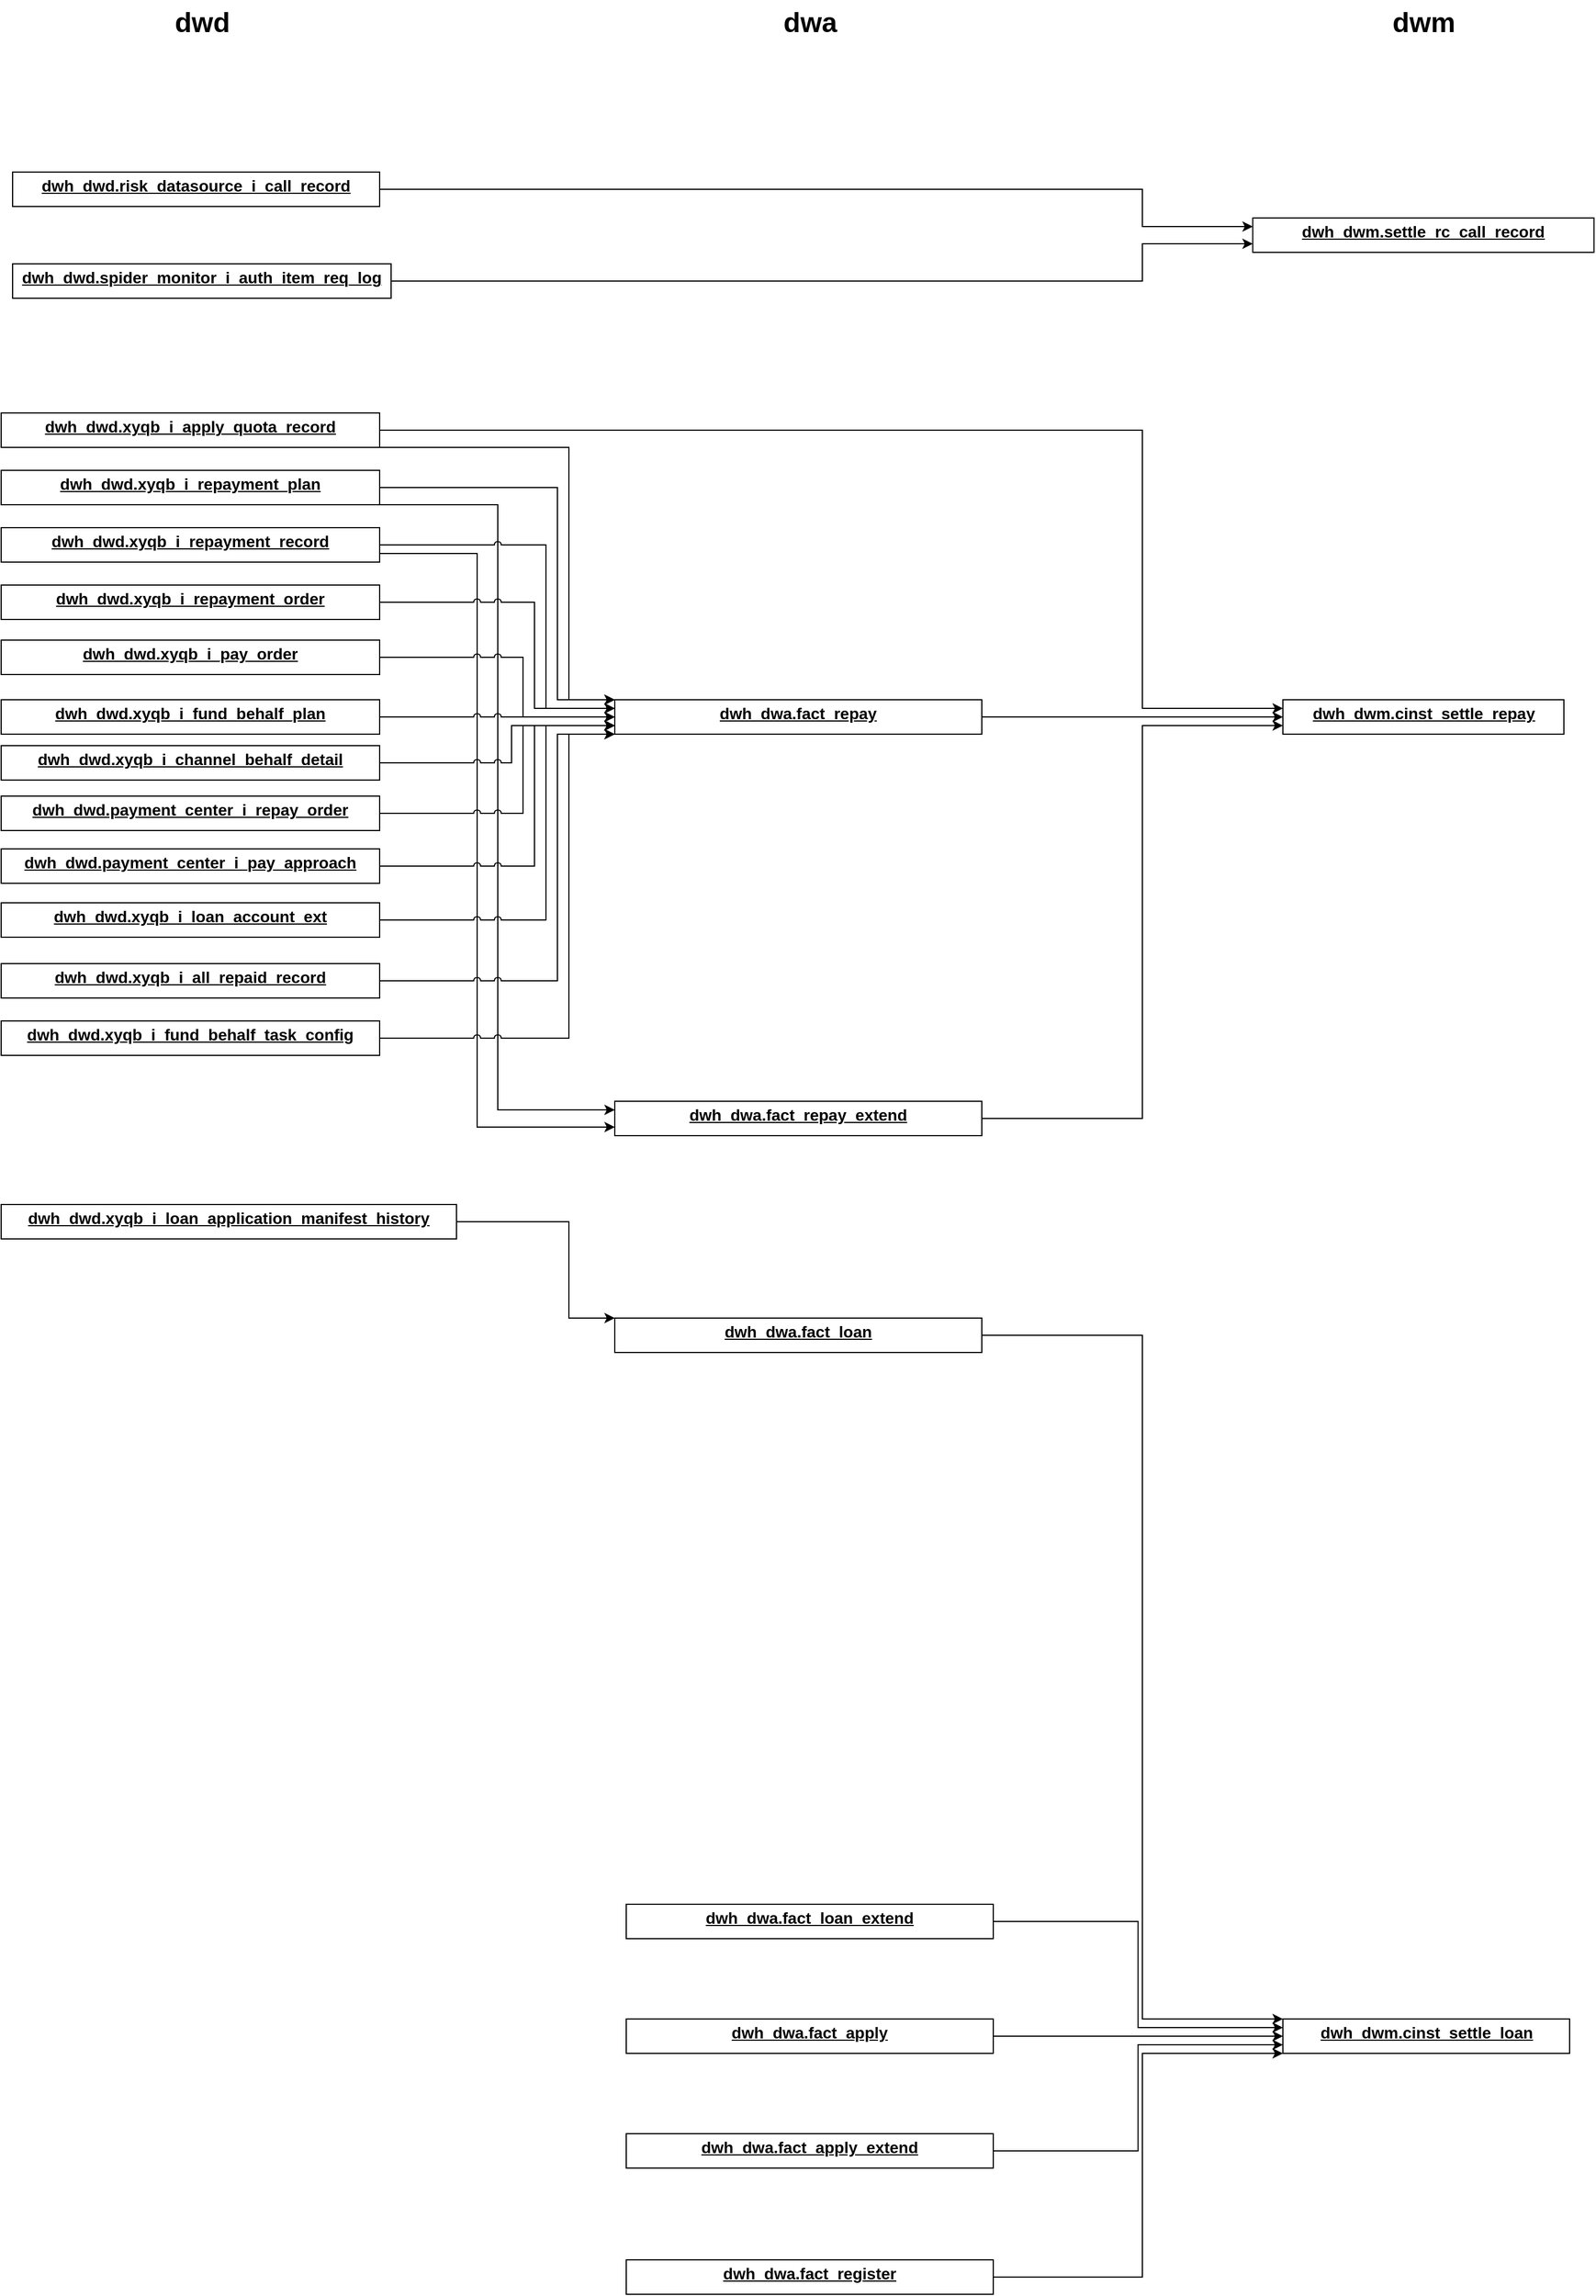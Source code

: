 <mxfile version="12.9.10" type="github">
  <diagram name="Page-1" id="a7904f86-f2b4-8e86-fa97-74104820619b">
    <mxGraphModel dx="1114" dy="953" grid="1" gridSize="10" guides="1" tooltips="1" connect="1" arrows="1" fold="1" page="1" pageScale="1" pageWidth="1654" pageHeight="1169" background="#ffffff" math="0" shadow="0">
      <root>
        <mxCell id="0" />
        <mxCell id="1" parent="0" />
        <mxCell id="BQK6jB8z2mIOrAZ9bxbN-1" value="dwm" style="text;strokeColor=none;fillColor=none;html=1;fontSize=24;fontStyle=1;verticalAlign=middle;align=center;" vertex="1" parent="1">
          <mxGeometry x="1245" y="20" width="100" height="40" as="geometry" />
        </mxCell>
        <mxCell id="BQK6jB8z2mIOrAZ9bxbN-2" value="dwa" style="text;strokeColor=none;fillColor=none;html=1;fontSize=24;fontStyle=1;verticalAlign=middle;align=center;" vertex="1" parent="1">
          <mxGeometry x="710" y="20" width="100" height="40" as="geometry" />
        </mxCell>
        <mxCell id="BQK6jB8z2mIOrAZ9bxbN-3" value="dwd" style="text;strokeColor=none;fillColor=none;html=1;fontSize=24;fontStyle=1;verticalAlign=middle;align=center;" vertex="1" parent="1">
          <mxGeometry x="180" y="20" width="100" height="40" as="geometry" />
        </mxCell>
        <mxCell id="BQK6jB8z2mIOrAZ9bxbN-6" value="&lt;p style=&quot;margin: 0px ; margin-top: 4px ; text-align: center ; text-decoration: underline&quot;&gt;&lt;b&gt;&lt;font style=&quot;font-size: 14px&quot;&gt;dwh_dwm.&lt;/font&gt;&lt;/b&gt;&lt;b style=&quot;font-size: 14px&quot;&gt;&lt;u&gt;cinst_settle_loan&lt;/u&gt;&lt;/b&gt;&lt;/p&gt;&lt;p style=&quot;margin: 0px ; margin-top: 4px ; text-align: center ; text-decoration: underline&quot;&gt;&lt;b&gt;&lt;br&gt;&lt;/b&gt;&lt;/p&gt;" style="verticalAlign=top;align=left;overflow=fill;fontSize=12;fontFamily=Helvetica;html=1;rounded=0;shadow=0;comic=0;labelBackgroundColor=none;strokeWidth=1" vertex="1" parent="1">
          <mxGeometry x="1172.5" y="1780" width="250" height="30" as="geometry" />
        </mxCell>
        <mxCell id="BQK6jB8z2mIOrAZ9bxbN-7" value="&lt;p style=&quot;margin: 0px ; margin-top: 4px ; text-align: center ; text-decoration: underline&quot;&gt;&lt;b&gt;&lt;font style=&quot;font-size: 14px&quot;&gt;dwh_dwm.&lt;/font&gt;&lt;/b&gt;&lt;b style=&quot;font-size: 14px&quot;&gt;&lt;u&gt;cinst_settle_repay&lt;/u&gt;&lt;/b&gt;&lt;/p&gt;" style="verticalAlign=top;align=left;overflow=fill;fontSize=12;fontFamily=Helvetica;html=1;rounded=0;shadow=0;comic=0;labelBackgroundColor=none;strokeWidth=1" vertex="1" parent="1">
          <mxGeometry x="1172.5" y="630" width="245" height="30" as="geometry" />
        </mxCell>
        <mxCell id="BQK6jB8z2mIOrAZ9bxbN-9" value="&lt;p style=&quot;margin: 0px ; margin-top: 4px ; text-align: center ; text-decoration: underline&quot;&gt;&lt;b&gt;&lt;font style=&quot;font-size: 14px&quot;&gt;dwh_dwm.&lt;/font&gt;&lt;/b&gt;&lt;b style=&quot;font-size: 14px&quot;&gt;&lt;u&gt;settle_rc_call_record&lt;/u&gt;&lt;/b&gt;&lt;/p&gt;" style="verticalAlign=top;align=left;overflow=fill;fontSize=12;fontFamily=Helvetica;html=1;rounded=0;shadow=0;comic=0;labelBackgroundColor=none;strokeWidth=1" vertex="1" parent="1">
          <mxGeometry x="1146.25" y="210" width="297.5" height="30" as="geometry" />
        </mxCell>
        <mxCell id="BQK6jB8z2mIOrAZ9bxbN-15" style="edgeStyle=orthogonalEdgeStyle;rounded=0;orthogonalLoop=1;jettySize=auto;html=1;entryX=0;entryY=0.25;entryDx=0;entryDy=0;" edge="1" parent="1" source="BQK6jB8z2mIOrAZ9bxbN-11" target="BQK6jB8z2mIOrAZ9bxbN-9">
          <mxGeometry relative="1" as="geometry">
            <Array as="points">
              <mxPoint x="1050" y="185" />
              <mxPoint x="1050" y="218" />
            </Array>
          </mxGeometry>
        </mxCell>
        <mxCell id="BQK6jB8z2mIOrAZ9bxbN-11" value="&lt;p style=&quot;margin: 0px ; margin-top: 4px ; text-align: center ; text-decoration: underline&quot;&gt;&lt;b&gt;&lt;font style=&quot;font-size: 14px&quot;&gt;dwh_dwd.&lt;/font&gt;&lt;/b&gt;&lt;b style=&quot;font-size: 14px&quot;&gt;&lt;u&gt;risk_datasource_i_call_record&lt;/u&gt;&lt;/b&gt;&lt;/p&gt;&lt;p style=&quot;margin: 0px ; margin-top: 4px ; text-align: center ; text-decoration: underline&quot;&gt;&lt;b&gt;&lt;br&gt;&lt;/b&gt;&lt;/p&gt;" style="verticalAlign=top;align=left;overflow=fill;fontSize=12;fontFamily=Helvetica;html=1;rounded=0;shadow=0;comic=0;labelBackgroundColor=none;strokeWidth=1" vertex="1" parent="1">
          <mxGeometry x="65" y="170" width="320" height="30" as="geometry" />
        </mxCell>
        <mxCell id="BQK6jB8z2mIOrAZ9bxbN-16" style="edgeStyle=orthogonalEdgeStyle;rounded=0;orthogonalLoop=1;jettySize=auto;html=1;entryX=0;entryY=0.75;entryDx=0;entryDy=0;" edge="1" parent="1" source="BQK6jB8z2mIOrAZ9bxbN-12" target="BQK6jB8z2mIOrAZ9bxbN-9">
          <mxGeometry relative="1" as="geometry">
            <mxPoint x="1080" y="280" as="targetPoint" />
            <Array as="points">
              <mxPoint x="1050" y="265" />
              <mxPoint x="1050" y="233" />
            </Array>
          </mxGeometry>
        </mxCell>
        <mxCell id="BQK6jB8z2mIOrAZ9bxbN-12" value="&lt;p style=&quot;margin: 0px ; margin-top: 4px ; text-align: center ; text-decoration: underline&quot;&gt;&lt;b&gt;&lt;font style=&quot;font-size: 14px&quot;&gt;dwh_dwd.&lt;/font&gt;&lt;/b&gt;&lt;b style=&quot;font-size: 14px&quot;&gt;&lt;u&gt;spider_monitor_i_auth_item_req_log&lt;/u&gt;&lt;/b&gt;&lt;/p&gt;&lt;p style=&quot;margin: 0px ; margin-top: 4px ; text-align: center ; text-decoration: underline&quot;&gt;&lt;b&gt;&lt;br&gt;&lt;/b&gt;&lt;/p&gt;" style="verticalAlign=top;align=left;overflow=fill;fontSize=12;fontFamily=Helvetica;html=1;rounded=0;shadow=0;comic=0;labelBackgroundColor=none;strokeWidth=1" vertex="1" parent="1">
          <mxGeometry x="65" y="250" width="330" height="30" as="geometry" />
        </mxCell>
        <mxCell id="BQK6jB8z2mIOrAZ9bxbN-31" style="edgeStyle=orthogonalEdgeStyle;rounded=0;orthogonalLoop=1;jettySize=auto;html=1;entryX=0;entryY=0;entryDx=0;entryDy=0;" edge="1" parent="1" source="BQK6jB8z2mIOrAZ9bxbN-19" target="BQK6jB8z2mIOrAZ9bxbN-6">
          <mxGeometry relative="1" as="geometry">
            <Array as="points">
              <mxPoint x="750" y="1184" />
              <mxPoint x="1050" y="1184" />
              <mxPoint x="1050" y="1780" />
            </Array>
          </mxGeometry>
        </mxCell>
        <mxCell id="BQK6jB8z2mIOrAZ9bxbN-19" value="&lt;p style=&quot;margin: 0px ; margin-top: 4px ; text-align: center ; text-decoration: underline&quot;&gt;&lt;b&gt;&lt;font style=&quot;font-size: 14px&quot;&gt;dwh_dwa.&lt;/font&gt;&lt;/b&gt;&lt;b style=&quot;font-size: 14px&quot;&gt;&lt;u&gt;fact_loan&lt;/u&gt;&lt;/b&gt;&lt;/p&gt;&lt;p style=&quot;margin: 0px ; margin-top: 4px ; text-align: center ; text-decoration: underline&quot;&gt;&lt;b&gt;&lt;br&gt;&lt;/b&gt;&lt;/p&gt;" style="verticalAlign=top;align=left;overflow=fill;fontSize=12;fontFamily=Helvetica;html=1;rounded=0;shadow=0;comic=0;labelBackgroundColor=none;strokeWidth=1" vertex="1" parent="1">
          <mxGeometry x="590" y="1169" width="320" height="30" as="geometry" />
        </mxCell>
        <mxCell id="BQK6jB8z2mIOrAZ9bxbN-32" style="edgeStyle=orthogonalEdgeStyle;rounded=0;orthogonalLoop=1;jettySize=auto;html=1;entryX=0;entryY=0.25;entryDx=0;entryDy=0;" edge="1" parent="1" source="BQK6jB8z2mIOrAZ9bxbN-20" target="BQK6jB8z2mIOrAZ9bxbN-6">
          <mxGeometry relative="1" as="geometry" />
        </mxCell>
        <mxCell id="BQK6jB8z2mIOrAZ9bxbN-20" value="&lt;p style=&quot;margin: 4px 0px 0px ; text-align: center&quot;&gt;&lt;span style=&quot;font-size: 14px&quot;&gt;&lt;b&gt;&lt;u&gt;dwh_dwa.fact_loan_extend&lt;/u&gt;&lt;/b&gt;&lt;/span&gt;&lt;br&gt;&lt;/p&gt;" style="verticalAlign=top;align=left;overflow=fill;fontSize=12;fontFamily=Helvetica;html=1;rounded=0;shadow=0;comic=0;labelBackgroundColor=none;strokeWidth=1" vertex="1" parent="1">
          <mxGeometry x="600" y="1680" width="320" height="30" as="geometry" />
        </mxCell>
        <mxCell id="BQK6jB8z2mIOrAZ9bxbN-27" style="edgeStyle=orthogonalEdgeStyle;rounded=0;orthogonalLoop=1;jettySize=auto;html=1;" edge="1" parent="1" source="BQK6jB8z2mIOrAZ9bxbN-21" target="BQK6jB8z2mIOrAZ9bxbN-7">
          <mxGeometry relative="1" as="geometry" />
        </mxCell>
        <mxCell id="BQK6jB8z2mIOrAZ9bxbN-21" value="&lt;p style=&quot;margin: 4px 0px 0px ; text-align: center&quot;&gt;&lt;span style=&quot;font-size: 14px&quot;&gt;&lt;b&gt;&lt;u&gt;dwh_dwa.fact_repay&lt;/u&gt;&lt;/b&gt;&lt;/span&gt;&lt;br&gt;&lt;/p&gt;" style="verticalAlign=top;align=left;overflow=fill;fontSize=12;fontFamily=Helvetica;html=1;rounded=0;shadow=0;comic=0;labelBackgroundColor=none;strokeWidth=1" vertex="1" parent="1">
          <mxGeometry x="590" y="630" width="320" height="30" as="geometry" />
        </mxCell>
        <mxCell id="BQK6jB8z2mIOrAZ9bxbN-28" style="edgeStyle=orthogonalEdgeStyle;rounded=0;orthogonalLoop=1;jettySize=auto;html=1;entryX=0;entryY=0.75;entryDx=0;entryDy=0;" edge="1" parent="1" source="BQK6jB8z2mIOrAZ9bxbN-22" target="BQK6jB8z2mIOrAZ9bxbN-7">
          <mxGeometry relative="1" as="geometry">
            <Array as="points">
              <mxPoint x="1050" y="995" />
              <mxPoint x="1050" y="653" />
            </Array>
          </mxGeometry>
        </mxCell>
        <mxCell id="BQK6jB8z2mIOrAZ9bxbN-22" value="&lt;p style=&quot;margin: 4px 0px 0px ; text-align: center&quot;&gt;&lt;span style=&quot;font-size: 14px&quot;&gt;&lt;b&gt;&lt;u&gt;dwh_dwa.fact_repay_extend&lt;/u&gt;&lt;/b&gt;&lt;/span&gt;&lt;br&gt;&lt;/p&gt;" style="verticalAlign=top;align=left;overflow=fill;fontSize=12;fontFamily=Helvetica;html=1;rounded=0;shadow=0;comic=0;labelBackgroundColor=none;strokeWidth=1" vertex="1" parent="1">
          <mxGeometry x="590" y="980" width="320" height="30" as="geometry" />
        </mxCell>
        <mxCell id="BQK6jB8z2mIOrAZ9bxbN-33" style="edgeStyle=orthogonalEdgeStyle;rounded=0;orthogonalLoop=1;jettySize=auto;html=1;entryX=0;entryY=0.5;entryDx=0;entryDy=0;" edge="1" parent="1" source="BQK6jB8z2mIOrAZ9bxbN-23" target="BQK6jB8z2mIOrAZ9bxbN-6">
          <mxGeometry relative="1" as="geometry" />
        </mxCell>
        <mxCell id="BQK6jB8z2mIOrAZ9bxbN-23" value="&lt;p style=&quot;margin: 4px 0px 0px ; text-align: center&quot;&gt;&lt;span style=&quot;font-size: 14px&quot;&gt;&lt;b&gt;&lt;u&gt;dwh_dwa.fact_apply&lt;/u&gt;&lt;/b&gt;&lt;/span&gt;&lt;br&gt;&lt;/p&gt;" style="verticalAlign=top;align=left;overflow=fill;fontSize=12;fontFamily=Helvetica;html=1;rounded=0;shadow=0;comic=0;labelBackgroundColor=none;strokeWidth=1" vertex="1" parent="1">
          <mxGeometry x="600" y="1780" width="320" height="30" as="geometry" />
        </mxCell>
        <mxCell id="BQK6jB8z2mIOrAZ9bxbN-34" style="edgeStyle=orthogonalEdgeStyle;rounded=0;orthogonalLoop=1;jettySize=auto;html=1;entryX=0;entryY=0.75;entryDx=0;entryDy=0;" edge="1" parent="1" source="BQK6jB8z2mIOrAZ9bxbN-24" target="BQK6jB8z2mIOrAZ9bxbN-6">
          <mxGeometry relative="1" as="geometry" />
        </mxCell>
        <mxCell id="BQK6jB8z2mIOrAZ9bxbN-24" value="&lt;p style=&quot;margin: 4px 0px 0px ; text-align: center&quot;&gt;&lt;span style=&quot;font-size: 14px&quot;&gt;&lt;b&gt;&lt;u&gt;dwh_dwa.fact_apply_extend&lt;/u&gt;&lt;/b&gt;&lt;/span&gt;&lt;br&gt;&lt;/p&gt;" style="verticalAlign=top;align=left;overflow=fill;fontSize=12;fontFamily=Helvetica;html=1;rounded=0;shadow=0;comic=0;labelBackgroundColor=none;strokeWidth=1" vertex="1" parent="1">
          <mxGeometry x="600" y="1880" width="320" height="30" as="geometry" />
        </mxCell>
        <mxCell id="BQK6jB8z2mIOrAZ9bxbN-35" style="edgeStyle=orthogonalEdgeStyle;rounded=0;orthogonalLoop=1;jettySize=auto;html=1;entryX=0;entryY=1;entryDx=0;entryDy=0;" edge="1" parent="1" source="BQK6jB8z2mIOrAZ9bxbN-25" target="BQK6jB8z2mIOrAZ9bxbN-6">
          <mxGeometry relative="1" as="geometry">
            <Array as="points">
              <mxPoint x="1050" y="2005" />
              <mxPoint x="1050" y="1810" />
            </Array>
          </mxGeometry>
        </mxCell>
        <mxCell id="BQK6jB8z2mIOrAZ9bxbN-25" value="&lt;p style=&quot;margin: 4px 0px 0px ; text-align: center&quot;&gt;&lt;span style=&quot;font-size: 14px&quot;&gt;&lt;b&gt;&lt;u&gt;dwh_dwa.fact_register&lt;/u&gt;&lt;/b&gt;&lt;/span&gt;&lt;br&gt;&lt;/p&gt;" style="verticalAlign=top;align=left;overflow=fill;fontSize=12;fontFamily=Helvetica;html=1;rounded=0;shadow=0;comic=0;labelBackgroundColor=none;strokeWidth=1" vertex="1" parent="1">
          <mxGeometry x="600" y="1990" width="320" height="30" as="geometry" />
        </mxCell>
        <mxCell id="BQK6jB8z2mIOrAZ9bxbN-30" style="edgeStyle=orthogonalEdgeStyle;rounded=0;orthogonalLoop=1;jettySize=auto;html=1;entryX=0;entryY=0.25;entryDx=0;entryDy=0;" edge="1" parent="1" source="BQK6jB8z2mIOrAZ9bxbN-29" target="BQK6jB8z2mIOrAZ9bxbN-7">
          <mxGeometry relative="1" as="geometry">
            <Array as="points">
              <mxPoint x="1050" y="395" />
              <mxPoint x="1050" y="638" />
            </Array>
          </mxGeometry>
        </mxCell>
        <mxCell id="BQK6jB8z2mIOrAZ9bxbN-49" style="edgeStyle=orthogonalEdgeStyle;rounded=0;orthogonalLoop=1;jettySize=auto;html=1;entryX=0;entryY=0;entryDx=0;entryDy=0;jumpStyle=arc;" edge="1" parent="1" source="BQK6jB8z2mIOrAZ9bxbN-29" target="BQK6jB8z2mIOrAZ9bxbN-21">
          <mxGeometry relative="1" as="geometry">
            <Array as="points">
              <mxPoint x="550" y="410" />
              <mxPoint x="550" y="630" />
            </Array>
          </mxGeometry>
        </mxCell>
        <mxCell id="BQK6jB8z2mIOrAZ9bxbN-29" value="&lt;p style=&quot;margin: 0px ; margin-top: 4px ; text-align: center ; text-decoration: underline&quot;&gt;&lt;b&gt;&lt;font style=&quot;font-size: 14px&quot;&gt;dwh_dwd.&lt;/font&gt;&lt;/b&gt;&lt;b style=&quot;font-size: 14px&quot;&gt;&lt;u&gt;xyqb_i_apply_quota_record&lt;/u&gt;&lt;/b&gt;&lt;/p&gt;" style="verticalAlign=top;align=left;overflow=fill;fontSize=12;fontFamily=Helvetica;html=1;rounded=0;shadow=0;comic=0;labelBackgroundColor=none;strokeWidth=1" vertex="1" parent="1">
          <mxGeometry x="55" y="380" width="330" height="30" as="geometry" />
        </mxCell>
        <mxCell id="BQK6jB8z2mIOrAZ9bxbN-50" style="edgeStyle=orthogonalEdgeStyle;rounded=0;orthogonalLoop=1;jettySize=auto;html=1;entryX=0;entryY=0;entryDx=0;entryDy=0;jumpStyle=arc;" edge="1" parent="1" source="BQK6jB8z2mIOrAZ9bxbN-37" target="BQK6jB8z2mIOrAZ9bxbN-21">
          <mxGeometry relative="1" as="geometry">
            <Array as="points">
              <mxPoint x="540" y="445" />
              <mxPoint x="540" y="630" />
            </Array>
          </mxGeometry>
        </mxCell>
        <mxCell id="BQK6jB8z2mIOrAZ9bxbN-63" style="edgeStyle=orthogonalEdgeStyle;rounded=0;orthogonalLoop=1;jettySize=auto;html=1;entryX=0;entryY=0.25;entryDx=0;entryDy=0;jumpStyle=arc;" edge="1" parent="1" source="BQK6jB8z2mIOrAZ9bxbN-37" target="BQK6jB8z2mIOrAZ9bxbN-22">
          <mxGeometry relative="1" as="geometry">
            <Array as="points">
              <mxPoint x="488" y="460" />
              <mxPoint x="488" y="988" />
            </Array>
          </mxGeometry>
        </mxCell>
        <mxCell id="BQK6jB8z2mIOrAZ9bxbN-37" value="&lt;p style=&quot;margin: 4px 0px 0px ; text-align: center&quot;&gt;&lt;span style=&quot;font-size: 14px&quot;&gt;&lt;b&gt;&lt;u&gt;dwh_dwd.xyqb_i_repayment_plan&lt;/u&gt;&lt;/b&gt;&lt;/span&gt;&lt;br&gt;&lt;/p&gt;" style="verticalAlign=top;align=left;overflow=fill;fontSize=12;fontFamily=Helvetica;html=1;rounded=0;shadow=0;comic=0;labelBackgroundColor=none;strokeWidth=1" vertex="1" parent="1">
          <mxGeometry x="55" y="430" width="330" height="30" as="geometry" />
        </mxCell>
        <mxCell id="BQK6jB8z2mIOrAZ9bxbN-51" style="edgeStyle=orthogonalEdgeStyle;rounded=0;orthogonalLoop=1;jettySize=auto;html=1;entryX=0;entryY=0.25;entryDx=0;entryDy=0;jumpStyle=arc;" edge="1" parent="1" source="BQK6jB8z2mIOrAZ9bxbN-38" target="BQK6jB8z2mIOrAZ9bxbN-21">
          <mxGeometry relative="1" as="geometry">
            <Array as="points">
              <mxPoint x="530" y="495" />
              <mxPoint x="530" y="638" />
            </Array>
          </mxGeometry>
        </mxCell>
        <mxCell id="BQK6jB8z2mIOrAZ9bxbN-64" style="edgeStyle=orthogonalEdgeStyle;rounded=0;jumpStyle=arc;orthogonalLoop=1;jettySize=auto;html=1;entryX=0;entryY=0.75;entryDx=0;entryDy=0;exitX=1;exitY=0.75;exitDx=0;exitDy=0;" edge="1" parent="1" source="BQK6jB8z2mIOrAZ9bxbN-38" target="BQK6jB8z2mIOrAZ9bxbN-22">
          <mxGeometry relative="1" as="geometry">
            <Array as="points">
              <mxPoint x="470" y="503" />
              <mxPoint x="470" y="1003" />
            </Array>
          </mxGeometry>
        </mxCell>
        <mxCell id="BQK6jB8z2mIOrAZ9bxbN-38" value="&lt;p style=&quot;margin: 4px 0px 0px ; text-align: center&quot;&gt;&lt;span style=&quot;font-size: 14px&quot;&gt;&lt;b&gt;&lt;u&gt;dwh_dwd.xyqb_i_repayment_record&lt;/u&gt;&lt;/b&gt;&lt;/span&gt;&lt;br&gt;&lt;/p&gt;" style="verticalAlign=top;align=left;overflow=fill;fontSize=12;fontFamily=Helvetica;html=1;rounded=0;shadow=0;comic=0;labelBackgroundColor=none;strokeWidth=1" vertex="1" parent="1">
          <mxGeometry x="55" y="480" width="330" height="30" as="geometry" />
        </mxCell>
        <mxCell id="BQK6jB8z2mIOrAZ9bxbN-52" style="edgeStyle=orthogonalEdgeStyle;rounded=0;orthogonalLoop=1;jettySize=auto;html=1;entryX=0;entryY=0.25;entryDx=0;entryDy=0;jumpStyle=arc;" edge="1" parent="1" source="BQK6jB8z2mIOrAZ9bxbN-39" target="BQK6jB8z2mIOrAZ9bxbN-21">
          <mxGeometry relative="1" as="geometry">
            <Array as="points">
              <mxPoint x="520" y="545" />
              <mxPoint x="520" y="638" />
            </Array>
          </mxGeometry>
        </mxCell>
        <mxCell id="BQK6jB8z2mIOrAZ9bxbN-39" value="&lt;p style=&quot;margin: 4px 0px 0px ; text-align: center&quot;&gt;&lt;span style=&quot;font-size: 14px&quot;&gt;&lt;b&gt;&lt;u&gt;dwh_dwd.xyqb_i_repayment_order&lt;/u&gt;&lt;/b&gt;&lt;/span&gt;&lt;br&gt;&lt;/p&gt;" style="verticalAlign=top;align=left;overflow=fill;fontSize=12;fontFamily=Helvetica;html=1;rounded=0;shadow=0;comic=0;labelBackgroundColor=none;strokeWidth=1" vertex="1" parent="1">
          <mxGeometry x="55" y="530" width="330" height="30" as="geometry" />
        </mxCell>
        <mxCell id="BQK6jB8z2mIOrAZ9bxbN-53" style="edgeStyle=orthogonalEdgeStyle;rounded=0;orthogonalLoop=1;jettySize=auto;html=1;entryX=0;entryY=0.5;entryDx=0;entryDy=0;jumpStyle=arc;" edge="1" parent="1" source="BQK6jB8z2mIOrAZ9bxbN-40" target="BQK6jB8z2mIOrAZ9bxbN-21">
          <mxGeometry relative="1" as="geometry">
            <Array as="points">
              <mxPoint x="510" y="593" />
              <mxPoint x="510" y="645" />
            </Array>
          </mxGeometry>
        </mxCell>
        <mxCell id="BQK6jB8z2mIOrAZ9bxbN-40" value="&lt;p style=&quot;margin: 4px 0px 0px ; text-align: center&quot;&gt;&lt;span style=&quot;font-size: 14px&quot;&gt;&lt;b&gt;&lt;u&gt;dwh_dwd.xyqb_i_pay_order&lt;/u&gt;&lt;/b&gt;&lt;/span&gt;&lt;br&gt;&lt;/p&gt;" style="verticalAlign=top;align=left;overflow=fill;fontSize=12;fontFamily=Helvetica;html=1;rounded=0;shadow=0;comic=0;labelBackgroundColor=none;strokeWidth=1" vertex="1" parent="1">
          <mxGeometry x="55" y="578" width="330" height="30" as="geometry" />
        </mxCell>
        <mxCell id="BQK6jB8z2mIOrAZ9bxbN-60" style="edgeStyle=orthogonalEdgeStyle;rounded=0;orthogonalLoop=1;jettySize=auto;html=1;entryX=0;entryY=0.5;entryDx=0;entryDy=0;jumpStyle=arc;" edge="1" parent="1" source="BQK6jB8z2mIOrAZ9bxbN-41" target="BQK6jB8z2mIOrAZ9bxbN-21">
          <mxGeometry relative="1" as="geometry" />
        </mxCell>
        <mxCell id="BQK6jB8z2mIOrAZ9bxbN-41" value="&lt;p style=&quot;margin: 4px 0px 0px ; text-align: center&quot;&gt;&lt;span style=&quot;font-size: 14px&quot;&gt;&lt;b&gt;&lt;u&gt;dwh_dwd.xyqb_i_fund_behalf_plan&lt;/u&gt;&lt;/b&gt;&lt;/span&gt;&lt;br&gt;&lt;/p&gt;" style="verticalAlign=top;align=left;overflow=fill;fontSize=12;fontFamily=Helvetica;html=1;rounded=0;shadow=0;comic=0;labelBackgroundColor=none;strokeWidth=1" vertex="1" parent="1">
          <mxGeometry x="55" y="630" width="330" height="30" as="geometry" />
        </mxCell>
        <mxCell id="BQK6jB8z2mIOrAZ9bxbN-59" style="edgeStyle=orthogonalEdgeStyle;rounded=0;orthogonalLoop=1;jettySize=auto;html=1;entryX=0;entryY=0.75;entryDx=0;entryDy=0;jumpStyle=arc;" edge="1" parent="1" source="BQK6jB8z2mIOrAZ9bxbN-42" target="BQK6jB8z2mIOrAZ9bxbN-21">
          <mxGeometry relative="1" as="geometry">
            <Array as="points">
              <mxPoint x="500" y="685" />
              <mxPoint x="500" y="653" />
            </Array>
          </mxGeometry>
        </mxCell>
        <mxCell id="BQK6jB8z2mIOrAZ9bxbN-42" value="&lt;p style=&quot;margin: 4px 0px 0px ; text-align: center&quot;&gt;&lt;span style=&quot;font-size: 14px&quot;&gt;&lt;b&gt;&lt;u&gt;dwh_dwd.xyqb_i_channel_behalf_detail&lt;/u&gt;&lt;/b&gt;&lt;/span&gt;&lt;br&gt;&lt;/p&gt;" style="verticalAlign=top;align=left;overflow=fill;fontSize=12;fontFamily=Helvetica;html=1;rounded=0;shadow=0;comic=0;labelBackgroundColor=none;strokeWidth=1" vertex="1" parent="1">
          <mxGeometry x="55" y="670" width="330" height="30" as="geometry" />
        </mxCell>
        <mxCell id="BQK6jB8z2mIOrAZ9bxbN-58" style="edgeStyle=orthogonalEdgeStyle;rounded=0;orthogonalLoop=1;jettySize=auto;html=1;entryX=0;entryY=0.75;entryDx=0;entryDy=0;jumpStyle=arc;" edge="1" parent="1" source="BQK6jB8z2mIOrAZ9bxbN-43" target="BQK6jB8z2mIOrAZ9bxbN-21">
          <mxGeometry relative="1" as="geometry">
            <Array as="points">
              <mxPoint x="510" y="729" />
              <mxPoint x="510" y="653" />
            </Array>
          </mxGeometry>
        </mxCell>
        <mxCell id="BQK6jB8z2mIOrAZ9bxbN-43" value="&lt;p style=&quot;margin: 4px 0px 0px ; text-align: center&quot;&gt;&lt;span style=&quot;font-size: 14px&quot;&gt;&lt;b&gt;&lt;u&gt;dwh_dwd.payment_center_i_repay_order&lt;/u&gt;&lt;/b&gt;&lt;/span&gt;&lt;br&gt;&lt;/p&gt;" style="verticalAlign=top;align=left;overflow=fill;fontSize=12;fontFamily=Helvetica;html=1;rounded=0;shadow=0;comic=0;labelBackgroundColor=none;strokeWidth=1" vertex="1" parent="1">
          <mxGeometry x="55" y="714" width="330" height="30" as="geometry" />
        </mxCell>
        <mxCell id="BQK6jB8z2mIOrAZ9bxbN-57" style="edgeStyle=orthogonalEdgeStyle;rounded=0;orthogonalLoop=1;jettySize=auto;html=1;entryX=0;entryY=0.75;entryDx=0;entryDy=0;jumpStyle=arc;" edge="1" parent="1" source="BQK6jB8z2mIOrAZ9bxbN-44" target="BQK6jB8z2mIOrAZ9bxbN-21">
          <mxGeometry relative="1" as="geometry">
            <Array as="points">
              <mxPoint x="520" y="775" />
              <mxPoint x="520" y="653" />
            </Array>
          </mxGeometry>
        </mxCell>
        <mxCell id="BQK6jB8z2mIOrAZ9bxbN-44" value="&lt;p style=&quot;margin: 4px 0px 0px ; text-align: center&quot;&gt;&lt;span style=&quot;font-size: 14px&quot;&gt;&lt;b&gt;&lt;u&gt;dwh_dwd.payment_center_i_pay_approach&lt;/u&gt;&lt;/b&gt;&lt;/span&gt;&lt;br&gt;&lt;/p&gt;" style="verticalAlign=top;align=left;overflow=fill;fontSize=12;fontFamily=Helvetica;html=1;rounded=0;shadow=0;comic=0;labelBackgroundColor=none;strokeWidth=1" vertex="1" parent="1">
          <mxGeometry x="55" y="760" width="330" height="30" as="geometry" />
        </mxCell>
        <mxCell id="BQK6jB8z2mIOrAZ9bxbN-56" style="edgeStyle=orthogonalEdgeStyle;rounded=0;orthogonalLoop=1;jettySize=auto;html=1;entryX=0;entryY=0.75;entryDx=0;entryDy=0;jumpStyle=arc;" edge="1" parent="1" source="BQK6jB8z2mIOrAZ9bxbN-45" target="BQK6jB8z2mIOrAZ9bxbN-21">
          <mxGeometry relative="1" as="geometry">
            <Array as="points">
              <mxPoint x="530" y="822" />
              <mxPoint x="530" y="653" />
            </Array>
          </mxGeometry>
        </mxCell>
        <mxCell id="BQK6jB8z2mIOrAZ9bxbN-45" value="&lt;p style=&quot;margin: 4px 0px 0px ; text-align: center&quot;&gt;&lt;span style=&quot;font-size: 14px&quot;&gt;&lt;b&gt;&lt;u&gt;dwh_dwd.xyqb_i_loan_account_ext&lt;/u&gt;&lt;/b&gt;&lt;/span&gt;&lt;br&gt;&lt;/p&gt;" style="verticalAlign=top;align=left;overflow=fill;fontSize=12;fontFamily=Helvetica;html=1;rounded=0;shadow=0;comic=0;labelBackgroundColor=none;strokeWidth=1" vertex="1" parent="1">
          <mxGeometry x="55" y="807" width="330" height="30" as="geometry" />
        </mxCell>
        <mxCell id="BQK6jB8z2mIOrAZ9bxbN-55" style="edgeStyle=orthogonalEdgeStyle;rounded=0;orthogonalLoop=1;jettySize=auto;html=1;entryX=0;entryY=1;entryDx=0;entryDy=0;jumpStyle=arc;" edge="1" parent="1" source="BQK6jB8z2mIOrAZ9bxbN-47" target="BQK6jB8z2mIOrAZ9bxbN-21">
          <mxGeometry relative="1" as="geometry">
            <Array as="points">
              <mxPoint x="540" y="875" />
              <mxPoint x="540" y="660" />
            </Array>
          </mxGeometry>
        </mxCell>
        <mxCell id="BQK6jB8z2mIOrAZ9bxbN-47" value="&lt;p style=&quot;margin: 4px 0px 0px ; text-align: center&quot;&gt;&lt;span style=&quot;font-size: 14px&quot;&gt;&lt;b&gt;&lt;u&gt;dwh_dwd.xyqb_i_all_repaid_record&lt;/u&gt;&lt;/b&gt;&lt;/span&gt;&lt;br&gt;&lt;/p&gt;" style="verticalAlign=top;align=left;overflow=fill;fontSize=12;fontFamily=Helvetica;html=1;rounded=0;shadow=0;comic=0;labelBackgroundColor=none;strokeWidth=1" vertex="1" parent="1">
          <mxGeometry x="55" y="860" width="330" height="30" as="geometry" />
        </mxCell>
        <mxCell id="BQK6jB8z2mIOrAZ9bxbN-54" style="edgeStyle=orthogonalEdgeStyle;rounded=0;orthogonalLoop=1;jettySize=auto;html=1;entryX=0;entryY=1;entryDx=0;entryDy=0;jumpStyle=arc;" edge="1" parent="1" source="BQK6jB8z2mIOrAZ9bxbN-48" target="BQK6jB8z2mIOrAZ9bxbN-21">
          <mxGeometry relative="1" as="geometry">
            <Array as="points">
              <mxPoint x="550" y="925" />
              <mxPoint x="550" y="660" />
            </Array>
          </mxGeometry>
        </mxCell>
        <mxCell id="BQK6jB8z2mIOrAZ9bxbN-48" value="&lt;p style=&quot;margin: 4px 0px 0px ; text-align: center&quot;&gt;&lt;span style=&quot;font-size: 14px&quot;&gt;&lt;b&gt;&lt;u&gt;dwh_dwd.xyqb_i_fund_behalf_task_config&lt;/u&gt;&lt;/b&gt;&lt;/span&gt;&lt;br&gt;&lt;/p&gt;" style="verticalAlign=top;align=left;overflow=fill;fontSize=12;fontFamily=Helvetica;html=1;rounded=0;shadow=0;comic=0;labelBackgroundColor=none;strokeWidth=1" vertex="1" parent="1">
          <mxGeometry x="55" y="910" width="330" height="30" as="geometry" />
        </mxCell>
        <mxCell id="BQK6jB8z2mIOrAZ9bxbN-62" style="edgeStyle=orthogonalEdgeStyle;rounded=0;orthogonalLoop=1;jettySize=auto;html=1;entryX=0;entryY=0;entryDx=0;entryDy=0;jumpStyle=arc;" edge="1" parent="1" source="BQK6jB8z2mIOrAZ9bxbN-61" target="BQK6jB8z2mIOrAZ9bxbN-19">
          <mxGeometry relative="1" as="geometry">
            <Array as="points">
              <mxPoint x="550" y="1085" />
              <mxPoint x="550" y="1169" />
            </Array>
          </mxGeometry>
        </mxCell>
        <mxCell id="BQK6jB8z2mIOrAZ9bxbN-61" value="&lt;p style=&quot;margin: 4px 0px 0px ; text-align: center&quot;&gt;&lt;span style=&quot;font-size: 14px&quot;&gt;&lt;b&gt;&lt;u&gt;dwh_dwd.xyqb_i_loan_application_manifest_history&lt;/u&gt;&lt;/b&gt;&lt;/span&gt;&lt;br&gt;&lt;/p&gt;" style="verticalAlign=top;align=left;overflow=fill;fontSize=12;fontFamily=Helvetica;html=1;rounded=0;shadow=0;comic=0;labelBackgroundColor=none;strokeWidth=1" vertex="1" parent="1">
          <mxGeometry x="55" y="1070" width="397" height="30" as="geometry" />
        </mxCell>
      </root>
    </mxGraphModel>
  </diagram>
</mxfile>
